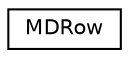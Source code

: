 digraph "Graphical Class Hierarchy"
{
  edge [fontname="Helvetica",fontsize="10",labelfontname="Helvetica",labelfontsize="10"];
  node [fontname="Helvetica",fontsize="10",shape=record];
  rankdir="LR";
  Node0 [label="MDRow",height=0.2,width=0.4,color="black", fillcolor="white", style="filled",URL="$classMDRow.html"];
}

